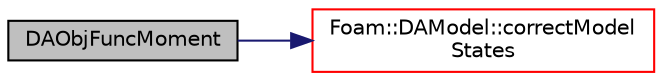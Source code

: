 digraph "DAObjFuncMoment"
{
  bgcolor="transparent";
  edge [fontname="Helvetica",fontsize="10",labelfontname="Helvetica",labelfontsize="10"];
  node [fontname="Helvetica",fontsize="10",shape=record];
  rankdir="LR";
  Node0 [label="DAObjFuncMoment",height=0.2,width=0.4,color="black", fillcolor="grey75", style="filled", fontcolor="black"];
  Node0 -> Node1 [color="midnightblue",fontsize="10",style="solid",fontname="Helvetica"];
  Node1 [label="Foam::DAModel::correctModel\lStates",height=0.2,width=0.4,color="red",URL="$classFoam_1_1DAModel.html#a2e4c3f0083fff43100aa6fdef6b94c88",tooltip="update the name in modelStates based on the selected physical model at runtime "];
}

